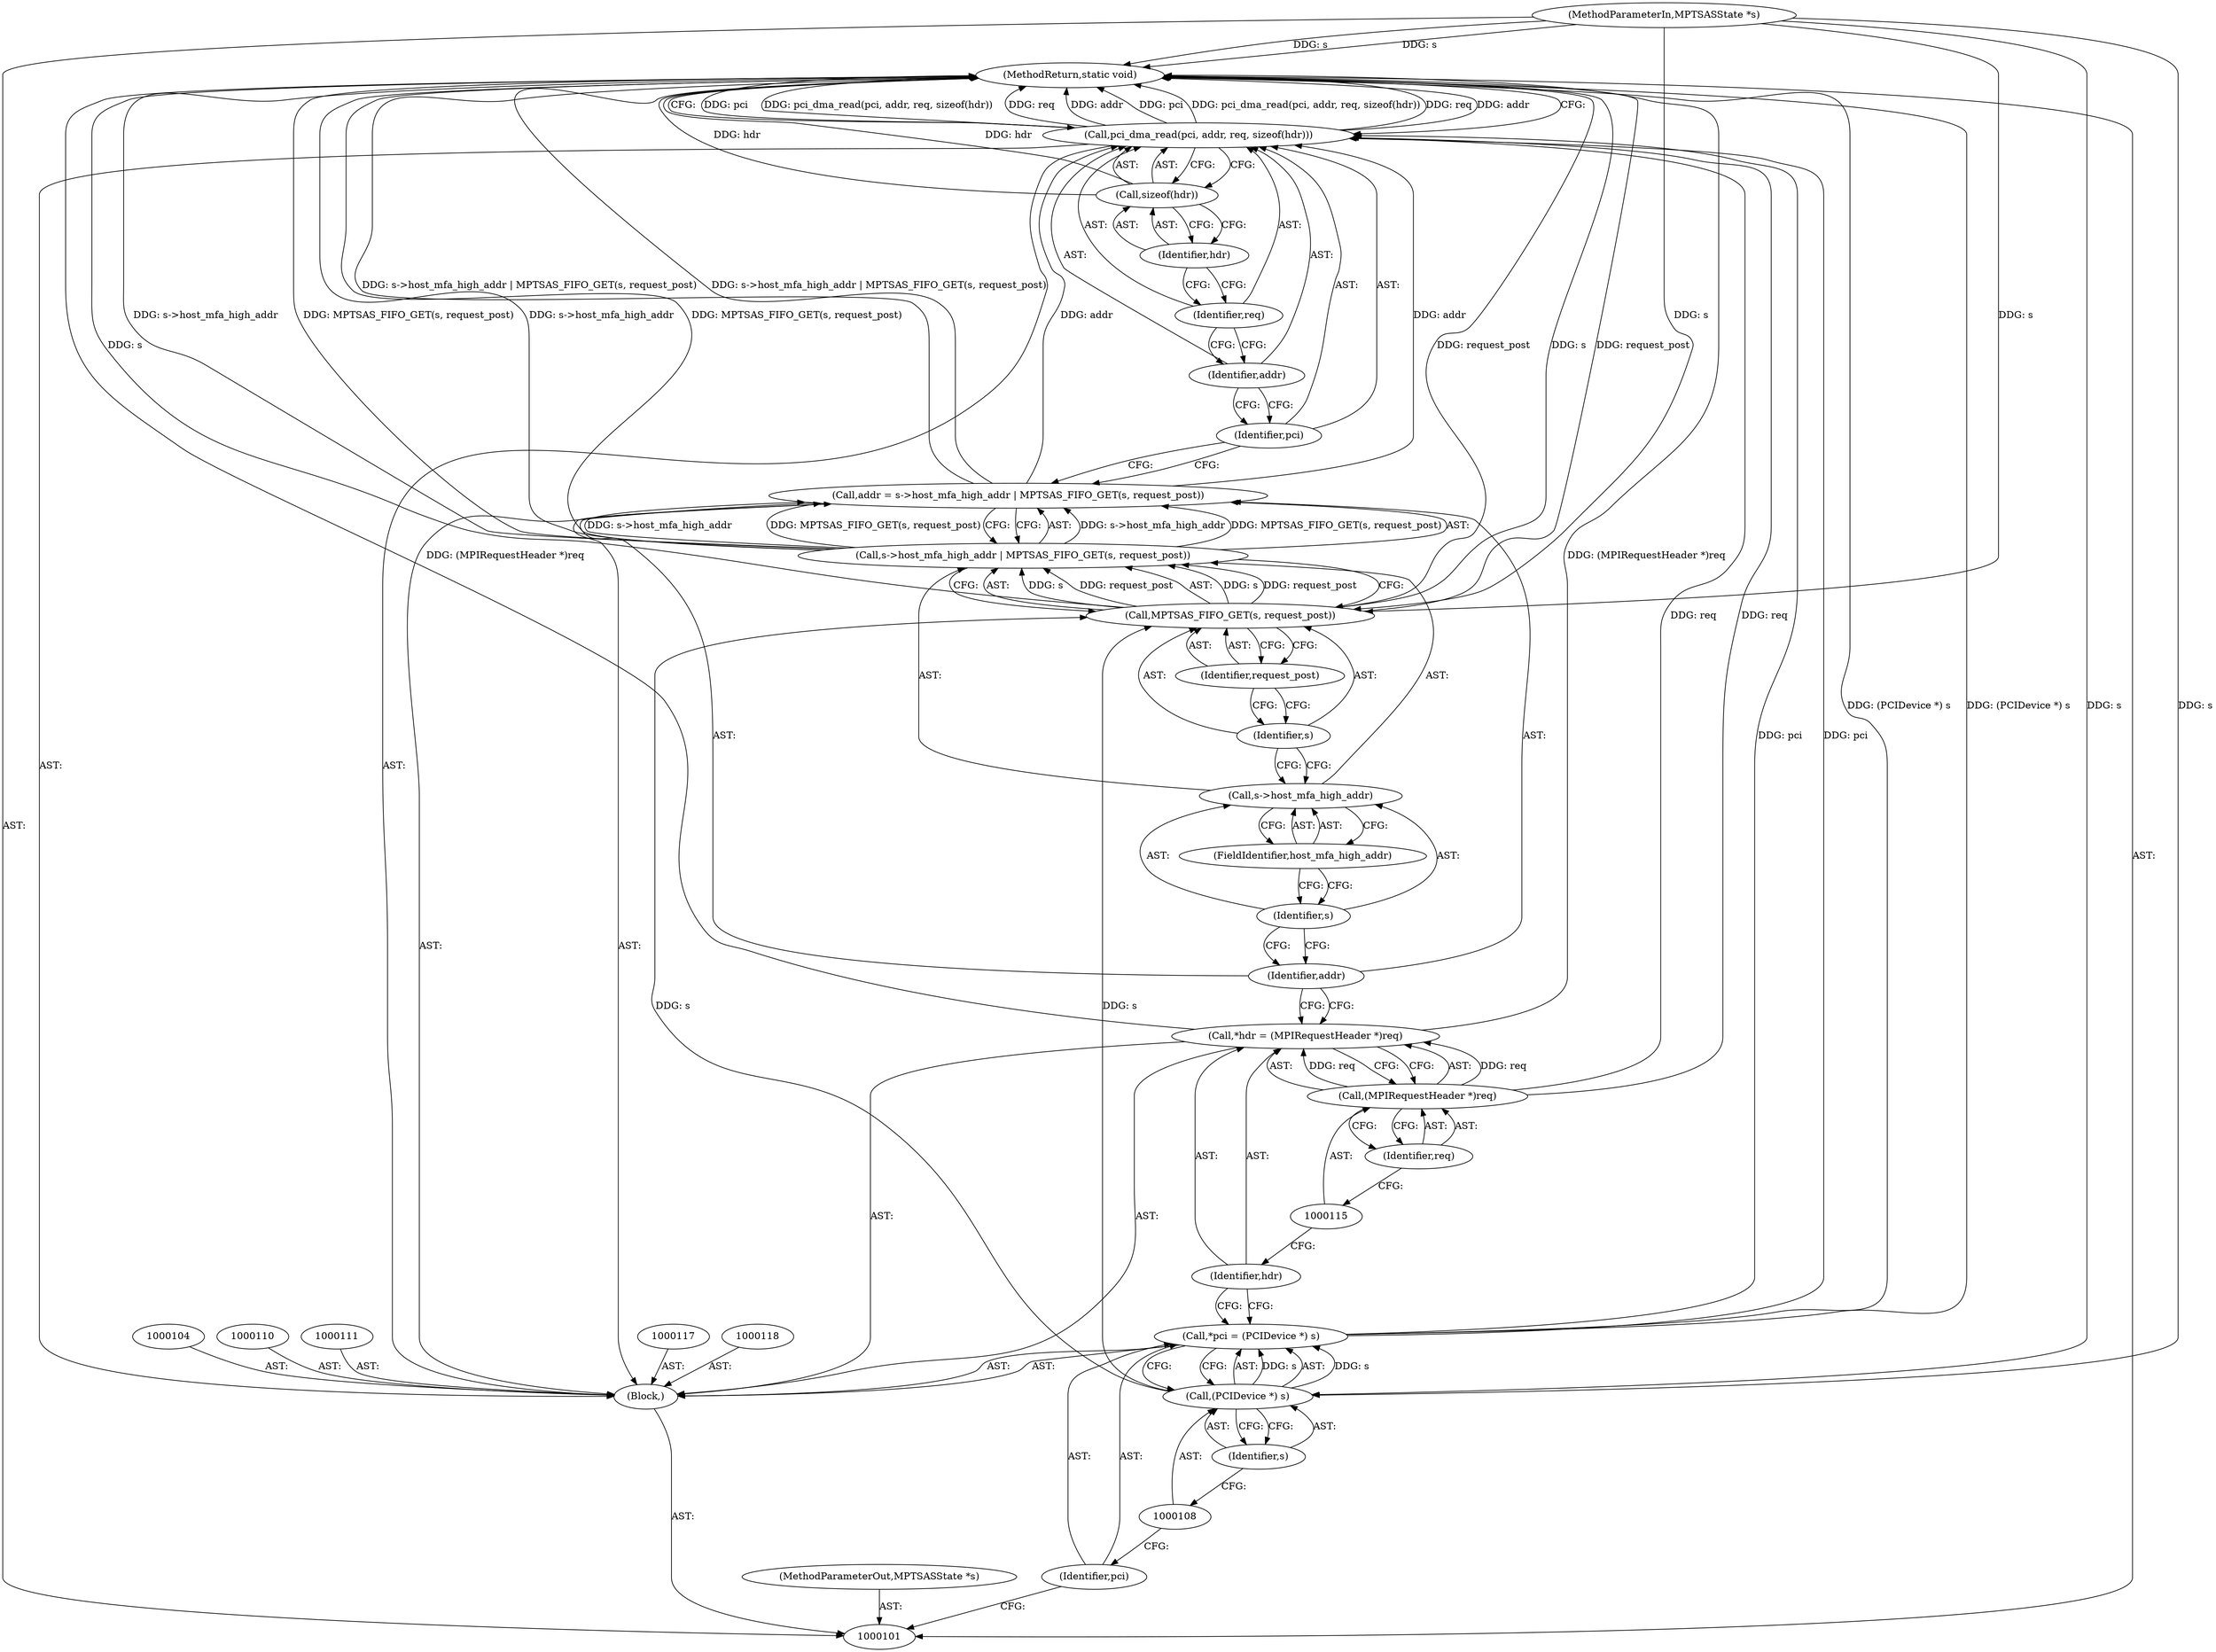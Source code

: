 digraph "0_qemu_06630554ccbdd25780aa03c3548aaff1eb56dffd" {
"1000134" [label="(MethodReturn,static void)"];
"1000102" [label="(MethodParameterIn,MPTSASState *s)"];
"1000181" [label="(MethodParameterOut,MPTSASState *s)"];
"1000121" [label="(Call,s->host_mfa_high_addr | MPTSAS_FIFO_GET(s, request_post))"];
"1000122" [label="(Call,s->host_mfa_high_addr)"];
"1000123" [label="(Identifier,s)"];
"1000124" [label="(FieldIdentifier,host_mfa_high_addr)"];
"1000125" [label="(Call,MPTSAS_FIFO_GET(s, request_post))"];
"1000119" [label="(Call,addr = s->host_mfa_high_addr | MPTSAS_FIFO_GET(s, request_post))"];
"1000120" [label="(Identifier,addr)"];
"1000126" [label="(Identifier,s)"];
"1000127" [label="(Identifier,request_post)"];
"1000129" [label="(Identifier,pci)"];
"1000130" [label="(Identifier,addr)"];
"1000131" [label="(Identifier,req)"];
"1000132" [label="(Call,sizeof(hdr))"];
"1000133" [label="(Identifier,hdr)"];
"1000128" [label="(Call,pci_dma_read(pci, addr, req, sizeof(hdr)))"];
"1000103" [label="(Block,)"];
"1000105" [label="(Call,*pci = (PCIDevice *) s)"];
"1000106" [label="(Identifier,pci)"];
"1000107" [label="(Call,(PCIDevice *) s)"];
"1000109" [label="(Identifier,s)"];
"1000112" [label="(Call,*hdr = (MPIRequestHeader *)req)"];
"1000113" [label="(Identifier,hdr)"];
"1000114" [label="(Call,(MPIRequestHeader *)req)"];
"1000116" [label="(Identifier,req)"];
"1000134" -> "1000101"  [label="AST: "];
"1000134" -> "1000128"  [label="CFG: "];
"1000121" -> "1000134"  [label="DDG: MPTSAS_FIFO_GET(s, request_post)"];
"1000121" -> "1000134"  [label="DDG: s->host_mfa_high_addr"];
"1000105" -> "1000134"  [label="DDG: (PCIDevice *) s"];
"1000112" -> "1000134"  [label="DDG: (MPIRequestHeader *)req"];
"1000128" -> "1000134"  [label="DDG: pci"];
"1000128" -> "1000134"  [label="DDG: pci_dma_read(pci, addr, req, sizeof(hdr))"];
"1000128" -> "1000134"  [label="DDG: req"];
"1000128" -> "1000134"  [label="DDG: addr"];
"1000119" -> "1000134"  [label="DDG: s->host_mfa_high_addr | MPTSAS_FIFO_GET(s, request_post)"];
"1000125" -> "1000134"  [label="DDG: request_post"];
"1000125" -> "1000134"  [label="DDG: s"];
"1000132" -> "1000134"  [label="DDG: hdr"];
"1000102" -> "1000134"  [label="DDG: s"];
"1000102" -> "1000101"  [label="AST: "];
"1000102" -> "1000134"  [label="DDG: s"];
"1000102" -> "1000107"  [label="DDG: s"];
"1000102" -> "1000125"  [label="DDG: s"];
"1000181" -> "1000101"  [label="AST: "];
"1000121" -> "1000119"  [label="AST: "];
"1000121" -> "1000125"  [label="CFG: "];
"1000122" -> "1000121"  [label="AST: "];
"1000125" -> "1000121"  [label="AST: "];
"1000119" -> "1000121"  [label="CFG: "];
"1000121" -> "1000134"  [label="DDG: MPTSAS_FIFO_GET(s, request_post)"];
"1000121" -> "1000134"  [label="DDG: s->host_mfa_high_addr"];
"1000121" -> "1000119"  [label="DDG: s->host_mfa_high_addr"];
"1000121" -> "1000119"  [label="DDG: MPTSAS_FIFO_GET(s, request_post)"];
"1000125" -> "1000121"  [label="DDG: s"];
"1000125" -> "1000121"  [label="DDG: request_post"];
"1000122" -> "1000121"  [label="AST: "];
"1000122" -> "1000124"  [label="CFG: "];
"1000123" -> "1000122"  [label="AST: "];
"1000124" -> "1000122"  [label="AST: "];
"1000126" -> "1000122"  [label="CFG: "];
"1000123" -> "1000122"  [label="AST: "];
"1000123" -> "1000120"  [label="CFG: "];
"1000124" -> "1000123"  [label="CFG: "];
"1000124" -> "1000122"  [label="AST: "];
"1000124" -> "1000123"  [label="CFG: "];
"1000122" -> "1000124"  [label="CFG: "];
"1000125" -> "1000121"  [label="AST: "];
"1000125" -> "1000127"  [label="CFG: "];
"1000126" -> "1000125"  [label="AST: "];
"1000127" -> "1000125"  [label="AST: "];
"1000121" -> "1000125"  [label="CFG: "];
"1000125" -> "1000134"  [label="DDG: request_post"];
"1000125" -> "1000134"  [label="DDG: s"];
"1000125" -> "1000121"  [label="DDG: s"];
"1000125" -> "1000121"  [label="DDG: request_post"];
"1000107" -> "1000125"  [label="DDG: s"];
"1000102" -> "1000125"  [label="DDG: s"];
"1000119" -> "1000103"  [label="AST: "];
"1000119" -> "1000121"  [label="CFG: "];
"1000120" -> "1000119"  [label="AST: "];
"1000121" -> "1000119"  [label="AST: "];
"1000129" -> "1000119"  [label="CFG: "];
"1000119" -> "1000134"  [label="DDG: s->host_mfa_high_addr | MPTSAS_FIFO_GET(s, request_post)"];
"1000121" -> "1000119"  [label="DDG: s->host_mfa_high_addr"];
"1000121" -> "1000119"  [label="DDG: MPTSAS_FIFO_GET(s, request_post)"];
"1000119" -> "1000128"  [label="DDG: addr"];
"1000120" -> "1000119"  [label="AST: "];
"1000120" -> "1000112"  [label="CFG: "];
"1000123" -> "1000120"  [label="CFG: "];
"1000126" -> "1000125"  [label="AST: "];
"1000126" -> "1000122"  [label="CFG: "];
"1000127" -> "1000126"  [label="CFG: "];
"1000127" -> "1000125"  [label="AST: "];
"1000127" -> "1000126"  [label="CFG: "];
"1000125" -> "1000127"  [label="CFG: "];
"1000129" -> "1000128"  [label="AST: "];
"1000129" -> "1000119"  [label="CFG: "];
"1000130" -> "1000129"  [label="CFG: "];
"1000130" -> "1000128"  [label="AST: "];
"1000130" -> "1000129"  [label="CFG: "];
"1000131" -> "1000130"  [label="CFG: "];
"1000131" -> "1000128"  [label="AST: "];
"1000131" -> "1000130"  [label="CFG: "];
"1000133" -> "1000131"  [label="CFG: "];
"1000132" -> "1000128"  [label="AST: "];
"1000132" -> "1000133"  [label="CFG: "];
"1000133" -> "1000132"  [label="AST: "];
"1000128" -> "1000132"  [label="CFG: "];
"1000132" -> "1000134"  [label="DDG: hdr"];
"1000133" -> "1000132"  [label="AST: "];
"1000133" -> "1000131"  [label="CFG: "];
"1000132" -> "1000133"  [label="CFG: "];
"1000128" -> "1000103"  [label="AST: "];
"1000128" -> "1000132"  [label="CFG: "];
"1000129" -> "1000128"  [label="AST: "];
"1000130" -> "1000128"  [label="AST: "];
"1000131" -> "1000128"  [label="AST: "];
"1000132" -> "1000128"  [label="AST: "];
"1000134" -> "1000128"  [label="CFG: "];
"1000128" -> "1000134"  [label="DDG: pci"];
"1000128" -> "1000134"  [label="DDG: pci_dma_read(pci, addr, req, sizeof(hdr))"];
"1000128" -> "1000134"  [label="DDG: req"];
"1000128" -> "1000134"  [label="DDG: addr"];
"1000105" -> "1000128"  [label="DDG: pci"];
"1000119" -> "1000128"  [label="DDG: addr"];
"1000114" -> "1000128"  [label="DDG: req"];
"1000103" -> "1000101"  [label="AST: "];
"1000104" -> "1000103"  [label="AST: "];
"1000105" -> "1000103"  [label="AST: "];
"1000110" -> "1000103"  [label="AST: "];
"1000111" -> "1000103"  [label="AST: "];
"1000112" -> "1000103"  [label="AST: "];
"1000117" -> "1000103"  [label="AST: "];
"1000118" -> "1000103"  [label="AST: "];
"1000119" -> "1000103"  [label="AST: "];
"1000128" -> "1000103"  [label="AST: "];
"1000105" -> "1000103"  [label="AST: "];
"1000105" -> "1000107"  [label="CFG: "];
"1000106" -> "1000105"  [label="AST: "];
"1000107" -> "1000105"  [label="AST: "];
"1000113" -> "1000105"  [label="CFG: "];
"1000105" -> "1000134"  [label="DDG: (PCIDevice *) s"];
"1000107" -> "1000105"  [label="DDG: s"];
"1000105" -> "1000128"  [label="DDG: pci"];
"1000106" -> "1000105"  [label="AST: "];
"1000106" -> "1000101"  [label="CFG: "];
"1000108" -> "1000106"  [label="CFG: "];
"1000107" -> "1000105"  [label="AST: "];
"1000107" -> "1000109"  [label="CFG: "];
"1000108" -> "1000107"  [label="AST: "];
"1000109" -> "1000107"  [label="AST: "];
"1000105" -> "1000107"  [label="CFG: "];
"1000107" -> "1000105"  [label="DDG: s"];
"1000102" -> "1000107"  [label="DDG: s"];
"1000107" -> "1000125"  [label="DDG: s"];
"1000109" -> "1000107"  [label="AST: "];
"1000109" -> "1000108"  [label="CFG: "];
"1000107" -> "1000109"  [label="CFG: "];
"1000112" -> "1000103"  [label="AST: "];
"1000112" -> "1000114"  [label="CFG: "];
"1000113" -> "1000112"  [label="AST: "];
"1000114" -> "1000112"  [label="AST: "];
"1000120" -> "1000112"  [label="CFG: "];
"1000112" -> "1000134"  [label="DDG: (MPIRequestHeader *)req"];
"1000114" -> "1000112"  [label="DDG: req"];
"1000113" -> "1000112"  [label="AST: "];
"1000113" -> "1000105"  [label="CFG: "];
"1000115" -> "1000113"  [label="CFG: "];
"1000114" -> "1000112"  [label="AST: "];
"1000114" -> "1000116"  [label="CFG: "];
"1000115" -> "1000114"  [label="AST: "];
"1000116" -> "1000114"  [label="AST: "];
"1000112" -> "1000114"  [label="CFG: "];
"1000114" -> "1000112"  [label="DDG: req"];
"1000114" -> "1000128"  [label="DDG: req"];
"1000116" -> "1000114"  [label="AST: "];
"1000116" -> "1000115"  [label="CFG: "];
"1000114" -> "1000116"  [label="CFG: "];
}
